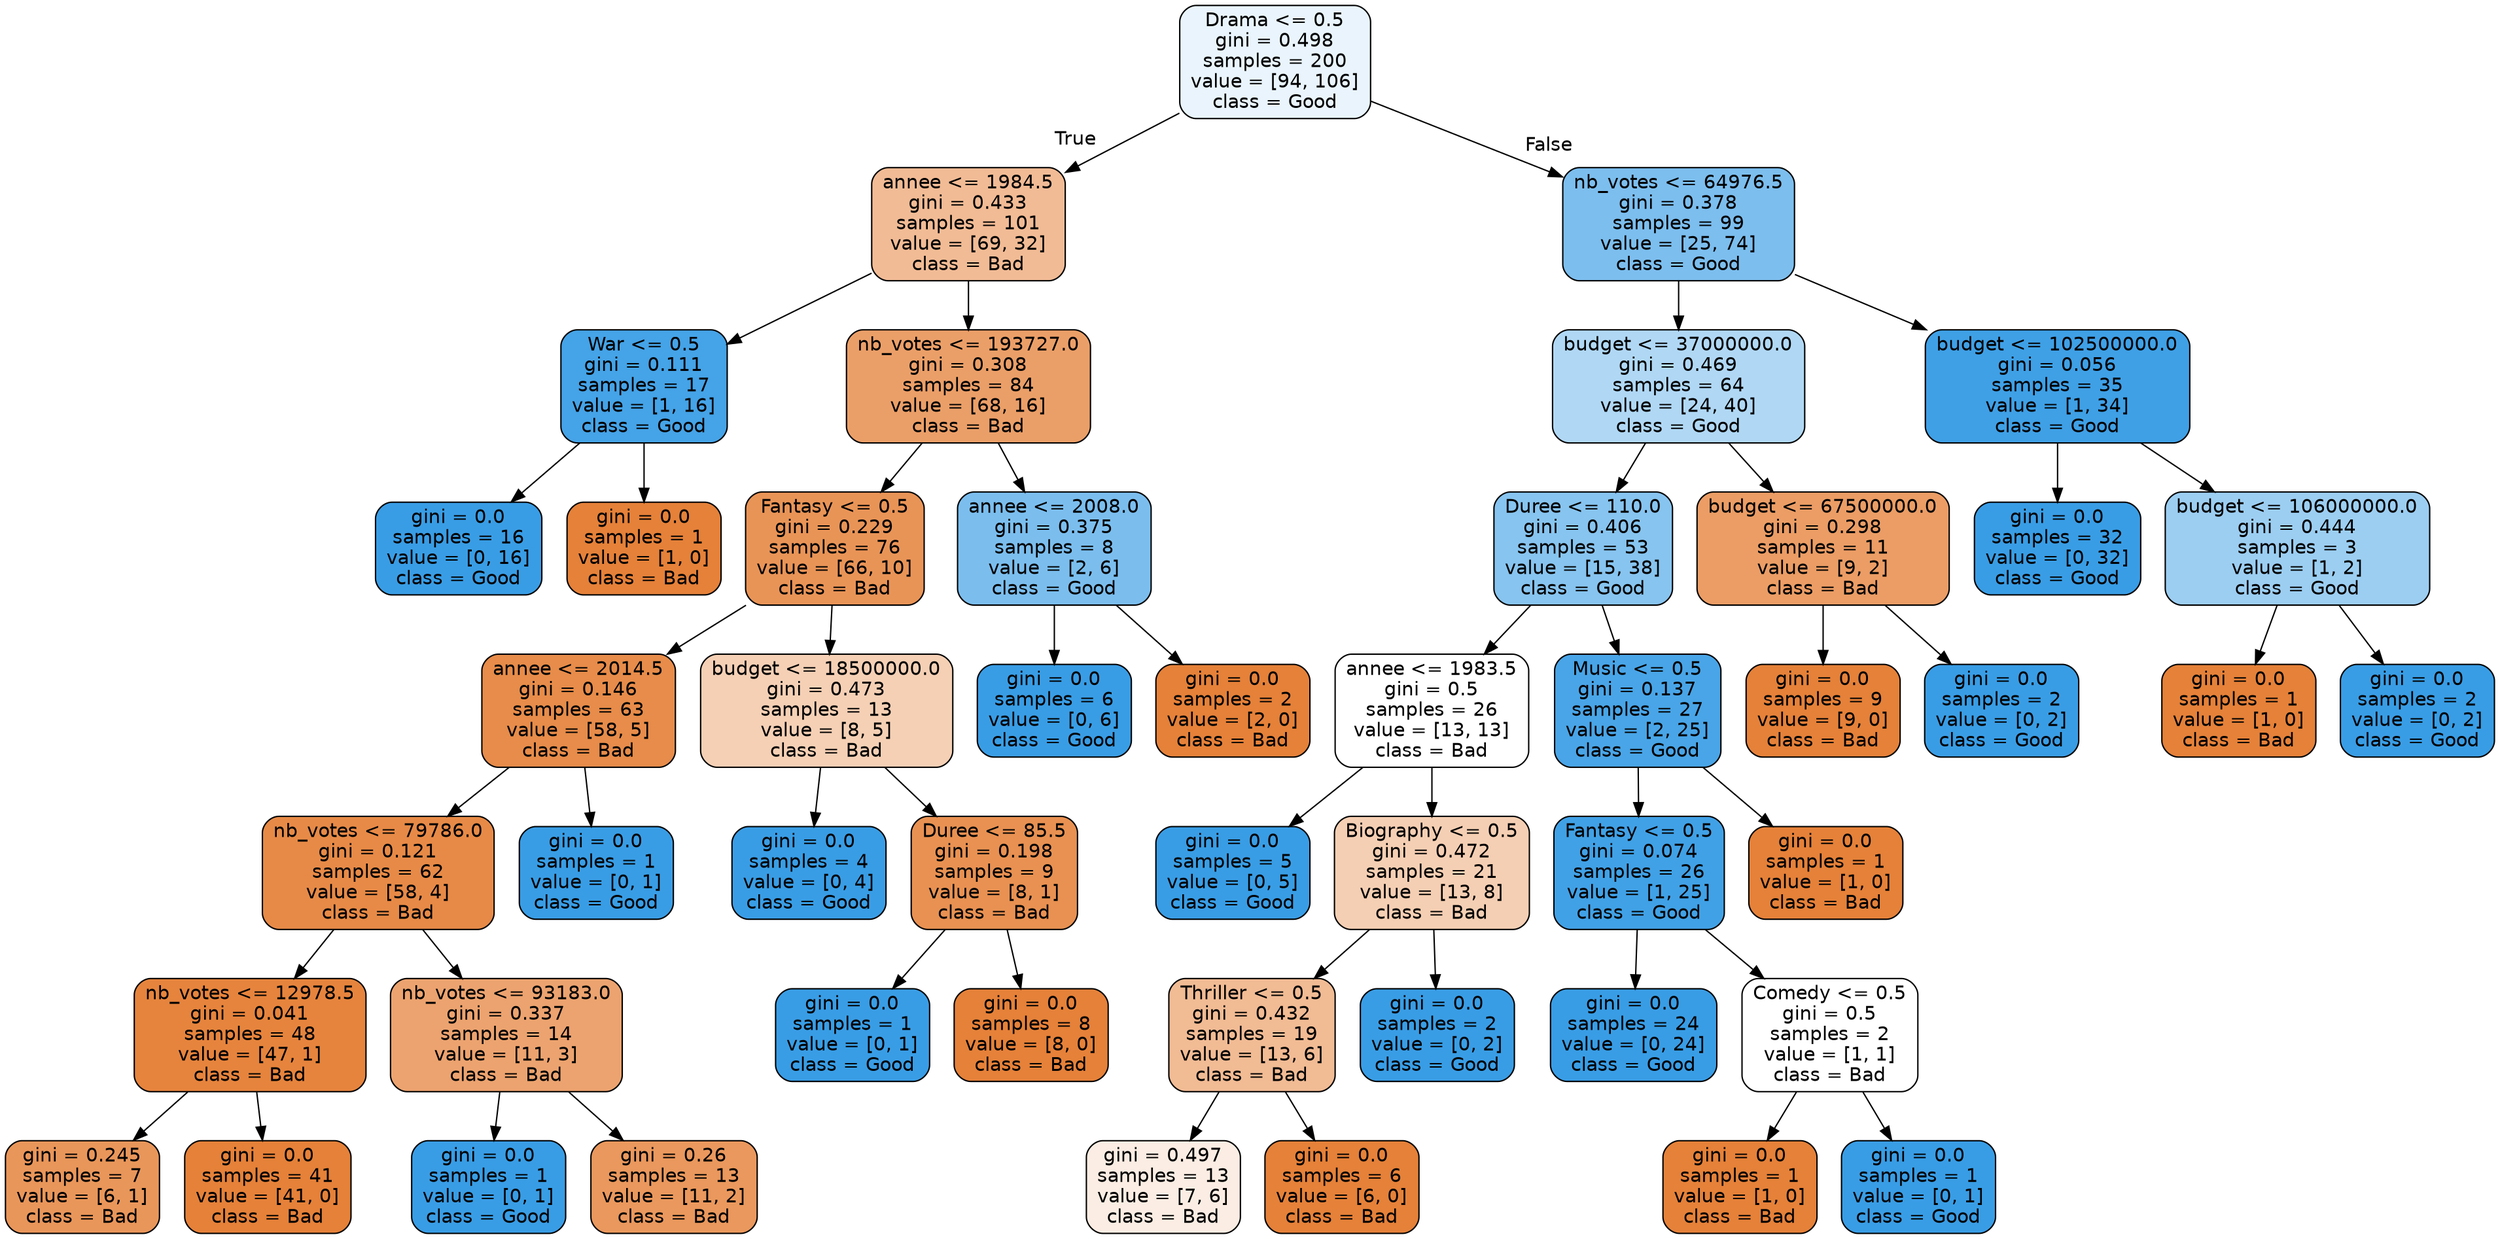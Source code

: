 digraph Tree {
node [shape=box, style="filled, rounded", color="black", fontname=helvetica] ;
edge [fontname=helvetica] ;
0 [label="Drama <= 0.5\ngini = 0.498\nsamples = 200\nvalue = [94, 106]\nclass = Good", fillcolor="#e9f4fc"] ;
1 [label="annee <= 1984.5\ngini = 0.433\nsamples = 101\nvalue = [69, 32]\nclass = Bad", fillcolor="#f1bb95"] ;
0 -> 1 [labeldistance=2.5, labelangle=45, headlabel="True"] ;
2 [label="War <= 0.5\ngini = 0.111\nsamples = 17\nvalue = [1, 16]\nclass = Good", fillcolor="#45a3e7"] ;
1 -> 2 ;
3 [label="gini = 0.0\nsamples = 16\nvalue = [0, 16]\nclass = Good", fillcolor="#399de5"] ;
2 -> 3 ;
4 [label="gini = 0.0\nsamples = 1\nvalue = [1, 0]\nclass = Bad", fillcolor="#e58139"] ;
2 -> 4 ;
5 [label="nb_votes <= 193727.0\ngini = 0.308\nsamples = 84\nvalue = [68, 16]\nclass = Bad", fillcolor="#eb9f68"] ;
1 -> 5 ;
6 [label="Fantasy <= 0.5\ngini = 0.229\nsamples = 76\nvalue = [66, 10]\nclass = Bad", fillcolor="#e99457"] ;
5 -> 6 ;
7 [label="annee <= 2014.5\ngini = 0.146\nsamples = 63\nvalue = [58, 5]\nclass = Bad", fillcolor="#e78c4a"] ;
6 -> 7 ;
8 [label="nb_votes <= 79786.0\ngini = 0.121\nsamples = 62\nvalue = [58, 4]\nclass = Bad", fillcolor="#e78a47"] ;
7 -> 8 ;
9 [label="nb_votes <= 12978.5\ngini = 0.041\nsamples = 48\nvalue = [47, 1]\nclass = Bad", fillcolor="#e6843d"] ;
8 -> 9 ;
10 [label="gini = 0.245\nsamples = 7\nvalue = [6, 1]\nclass = Bad", fillcolor="#e9965a"] ;
9 -> 10 ;
11 [label="gini = 0.0\nsamples = 41\nvalue = [41, 0]\nclass = Bad", fillcolor="#e58139"] ;
9 -> 11 ;
12 [label="nb_votes <= 93183.0\ngini = 0.337\nsamples = 14\nvalue = [11, 3]\nclass = Bad", fillcolor="#eca36f"] ;
8 -> 12 ;
13 [label="gini = 0.0\nsamples = 1\nvalue = [0, 1]\nclass = Good", fillcolor="#399de5"] ;
12 -> 13 ;
14 [label="gini = 0.26\nsamples = 13\nvalue = [11, 2]\nclass = Bad", fillcolor="#ea985d"] ;
12 -> 14 ;
15 [label="gini = 0.0\nsamples = 1\nvalue = [0, 1]\nclass = Good", fillcolor="#399de5"] ;
7 -> 15 ;
16 [label="budget <= 18500000.0\ngini = 0.473\nsamples = 13\nvalue = [8, 5]\nclass = Bad", fillcolor="#f5d0b5"] ;
6 -> 16 ;
17 [label="gini = 0.0\nsamples = 4\nvalue = [0, 4]\nclass = Good", fillcolor="#399de5"] ;
16 -> 17 ;
18 [label="Duree <= 85.5\ngini = 0.198\nsamples = 9\nvalue = [8, 1]\nclass = Bad", fillcolor="#e89152"] ;
16 -> 18 ;
19 [label="gini = 0.0\nsamples = 1\nvalue = [0, 1]\nclass = Good", fillcolor="#399de5"] ;
18 -> 19 ;
20 [label="gini = 0.0\nsamples = 8\nvalue = [8, 0]\nclass = Bad", fillcolor="#e58139"] ;
18 -> 20 ;
21 [label="annee <= 2008.0\ngini = 0.375\nsamples = 8\nvalue = [2, 6]\nclass = Good", fillcolor="#7bbeee"] ;
5 -> 21 ;
22 [label="gini = 0.0\nsamples = 6\nvalue = [0, 6]\nclass = Good", fillcolor="#399de5"] ;
21 -> 22 ;
23 [label="gini = 0.0\nsamples = 2\nvalue = [2, 0]\nclass = Bad", fillcolor="#e58139"] ;
21 -> 23 ;
24 [label="nb_votes <= 64976.5\ngini = 0.378\nsamples = 99\nvalue = [25, 74]\nclass = Good", fillcolor="#7cbeee"] ;
0 -> 24 [labeldistance=2.5, labelangle=-45, headlabel="False"] ;
25 [label="budget <= 37000000.0\ngini = 0.469\nsamples = 64\nvalue = [24, 40]\nclass = Good", fillcolor="#b0d8f5"] ;
24 -> 25 ;
26 [label="Duree <= 110.0\ngini = 0.406\nsamples = 53\nvalue = [15, 38]\nclass = Good", fillcolor="#87c4ef"] ;
25 -> 26 ;
27 [label="annee <= 1983.5\ngini = 0.5\nsamples = 26\nvalue = [13, 13]\nclass = Bad", fillcolor="#ffffff"] ;
26 -> 27 ;
28 [label="gini = 0.0\nsamples = 5\nvalue = [0, 5]\nclass = Good", fillcolor="#399de5"] ;
27 -> 28 ;
29 [label="Biography <= 0.5\ngini = 0.472\nsamples = 21\nvalue = [13, 8]\nclass = Bad", fillcolor="#f5cfb3"] ;
27 -> 29 ;
30 [label="Thriller <= 0.5\ngini = 0.432\nsamples = 19\nvalue = [13, 6]\nclass = Bad", fillcolor="#f1bb94"] ;
29 -> 30 ;
31 [label="gini = 0.497\nsamples = 13\nvalue = [7, 6]\nclass = Bad", fillcolor="#fbede3"] ;
30 -> 31 ;
32 [label="gini = 0.0\nsamples = 6\nvalue = [6, 0]\nclass = Bad", fillcolor="#e58139"] ;
30 -> 32 ;
33 [label="gini = 0.0\nsamples = 2\nvalue = [0, 2]\nclass = Good", fillcolor="#399de5"] ;
29 -> 33 ;
34 [label="Music <= 0.5\ngini = 0.137\nsamples = 27\nvalue = [2, 25]\nclass = Good", fillcolor="#49a5e7"] ;
26 -> 34 ;
35 [label="Fantasy <= 0.5\ngini = 0.074\nsamples = 26\nvalue = [1, 25]\nclass = Good", fillcolor="#41a1e6"] ;
34 -> 35 ;
36 [label="gini = 0.0\nsamples = 24\nvalue = [0, 24]\nclass = Good", fillcolor="#399de5"] ;
35 -> 36 ;
37 [label="Comedy <= 0.5\ngini = 0.5\nsamples = 2\nvalue = [1, 1]\nclass = Bad", fillcolor="#ffffff"] ;
35 -> 37 ;
38 [label="gini = 0.0\nsamples = 1\nvalue = [1, 0]\nclass = Bad", fillcolor="#e58139"] ;
37 -> 38 ;
39 [label="gini = 0.0\nsamples = 1\nvalue = [0, 1]\nclass = Good", fillcolor="#399de5"] ;
37 -> 39 ;
40 [label="gini = 0.0\nsamples = 1\nvalue = [1, 0]\nclass = Bad", fillcolor="#e58139"] ;
34 -> 40 ;
41 [label="budget <= 67500000.0\ngini = 0.298\nsamples = 11\nvalue = [9, 2]\nclass = Bad", fillcolor="#eb9d65"] ;
25 -> 41 ;
42 [label="gini = 0.0\nsamples = 9\nvalue = [9, 0]\nclass = Bad", fillcolor="#e58139"] ;
41 -> 42 ;
43 [label="gini = 0.0\nsamples = 2\nvalue = [0, 2]\nclass = Good", fillcolor="#399de5"] ;
41 -> 43 ;
44 [label="budget <= 102500000.0\ngini = 0.056\nsamples = 35\nvalue = [1, 34]\nclass = Good", fillcolor="#3fa0e6"] ;
24 -> 44 ;
45 [label="gini = 0.0\nsamples = 32\nvalue = [0, 32]\nclass = Good", fillcolor="#399de5"] ;
44 -> 45 ;
46 [label="budget <= 106000000.0\ngini = 0.444\nsamples = 3\nvalue = [1, 2]\nclass = Good", fillcolor="#9ccef2"] ;
44 -> 46 ;
47 [label="gini = 0.0\nsamples = 1\nvalue = [1, 0]\nclass = Bad", fillcolor="#e58139"] ;
46 -> 47 ;
48 [label="gini = 0.0\nsamples = 2\nvalue = [0, 2]\nclass = Good", fillcolor="#399de5"] ;
46 -> 48 ;
}